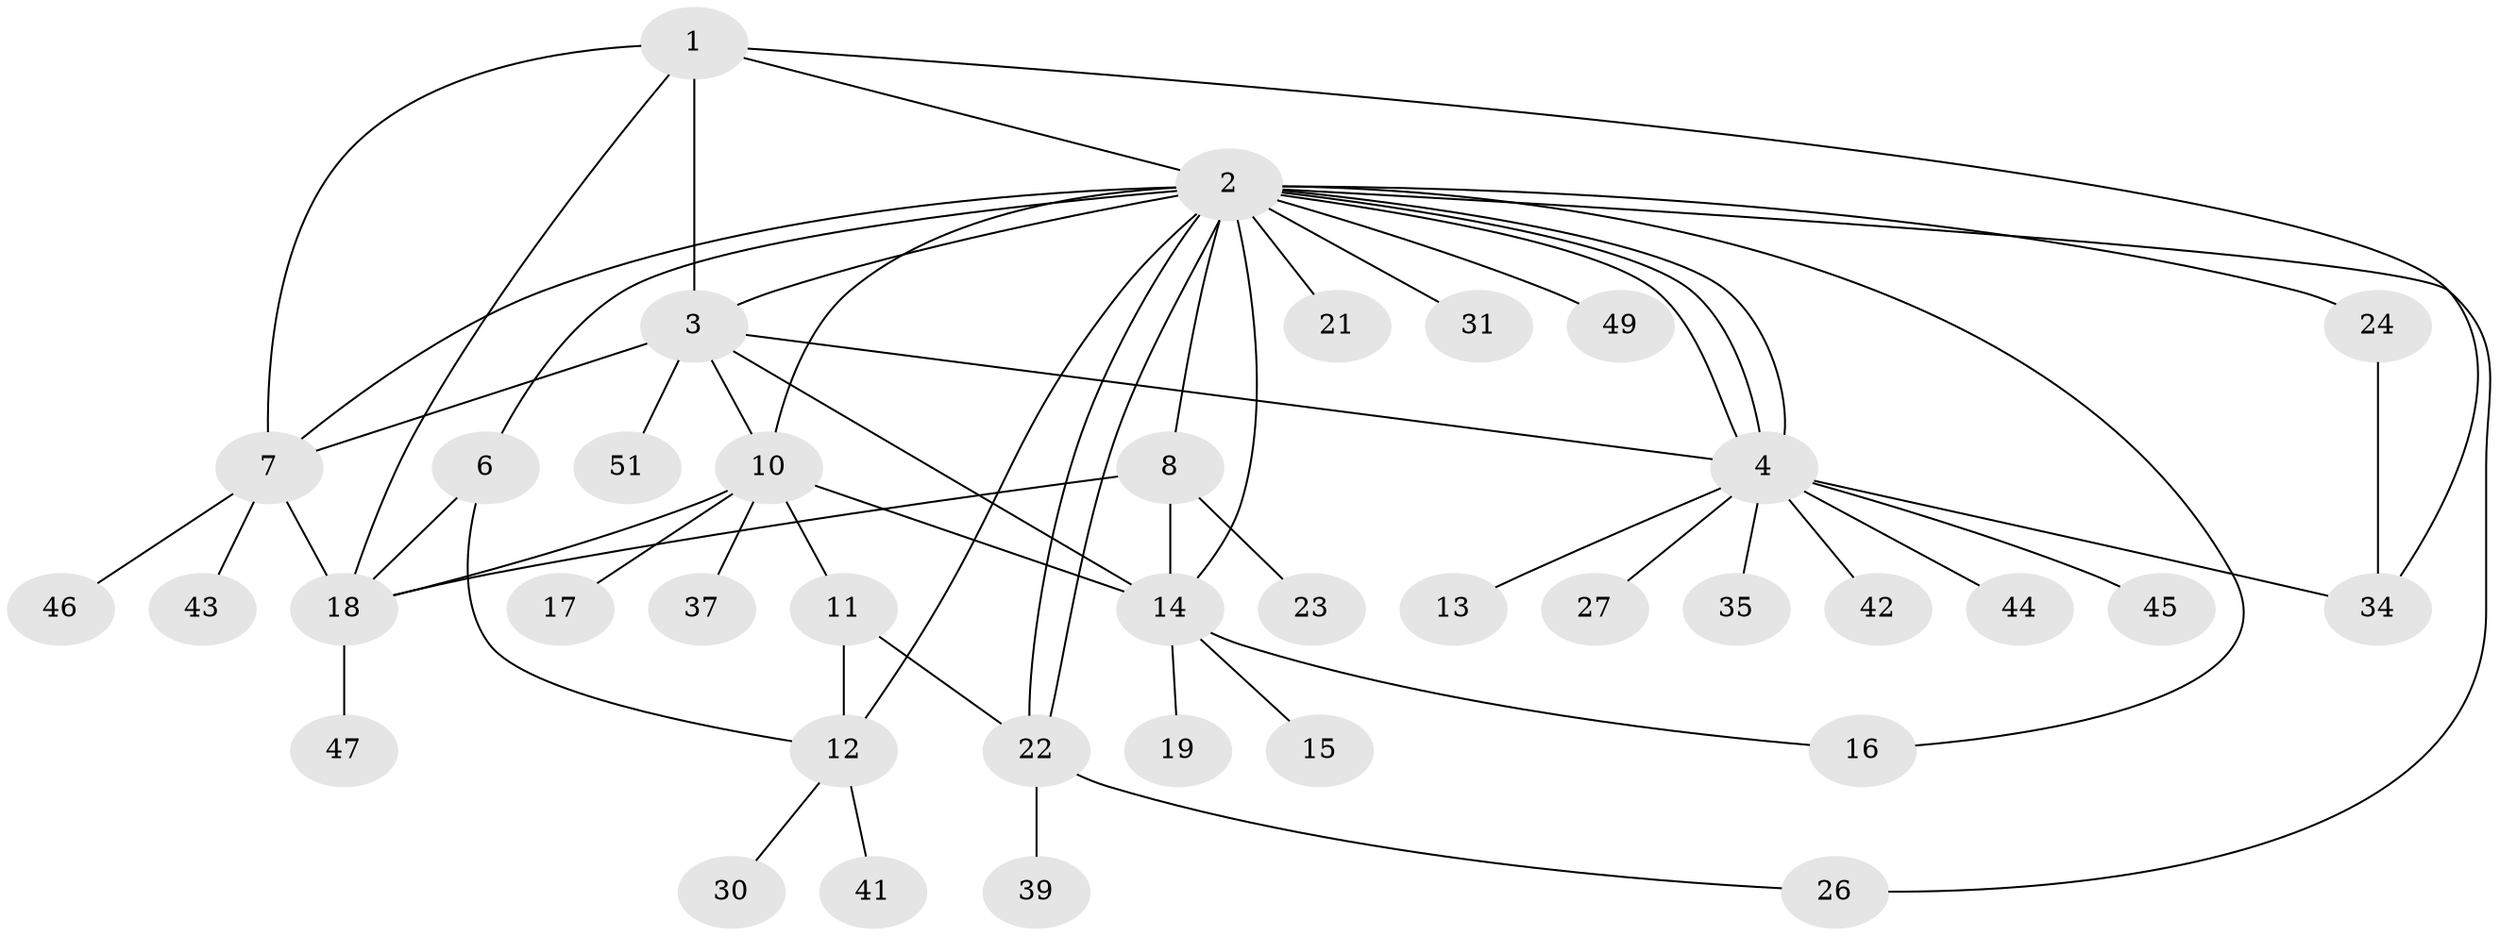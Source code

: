 // Generated by graph-tools (version 1.1) at 2025/23/03/03/25 07:23:50]
// undirected, 38 vertices, 59 edges
graph export_dot {
graph [start="1"]
  node [color=gray90,style=filled];
  1;
  2 [super="+5"];
  3 [super="+50"];
  4 [super="+20"];
  6;
  7 [super="+9"];
  8 [super="+33"];
  10 [super="+28"];
  11;
  12 [super="+40"];
  13;
  14 [super="+25"];
  15;
  16;
  17;
  18 [super="+29"];
  19;
  21;
  22 [super="+38"];
  23;
  24;
  26 [super="+32"];
  27;
  30 [super="+48"];
  31;
  34 [super="+36"];
  35;
  37;
  39;
  41;
  42;
  43;
  44;
  45;
  46;
  47;
  49;
  51;
  1 -- 2;
  1 -- 3;
  1 -- 7;
  1 -- 18;
  1 -- 34;
  2 -- 3;
  2 -- 4;
  2 -- 4;
  2 -- 4;
  2 -- 6;
  2 -- 7;
  2 -- 8;
  2 -- 10;
  2 -- 14;
  2 -- 16;
  2 -- 21;
  2 -- 22;
  2 -- 22;
  2 -- 24;
  2 -- 31;
  2 -- 49;
  2 -- 12;
  2 -- 26;
  3 -- 4;
  3 -- 7;
  3 -- 14;
  3 -- 51;
  3 -- 10;
  4 -- 13;
  4 -- 27;
  4 -- 35;
  4 -- 42;
  4 -- 44;
  4 -- 45;
  4 -- 34;
  6 -- 12;
  6 -- 18;
  7 -- 18 [weight=2];
  7 -- 43;
  7 -- 46;
  8 -- 18;
  8 -- 23;
  8 -- 14;
  10 -- 11;
  10 -- 14;
  10 -- 17;
  10 -- 18;
  10 -- 37;
  11 -- 12;
  11 -- 22;
  12 -- 30;
  12 -- 41;
  14 -- 15;
  14 -- 16;
  14 -- 19;
  18 -- 47;
  22 -- 26;
  22 -- 39;
  24 -- 34;
}

